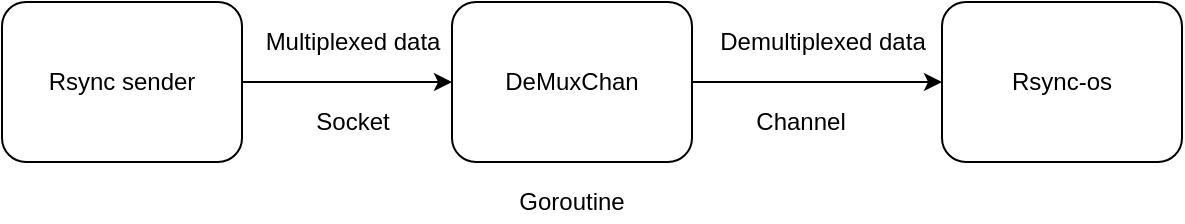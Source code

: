 <mxfile version="13.4.2" type="device"><diagram id="C5RBs43oDa-KdzZeNtuy" name="Page-1"><mxGraphModel dx="1422" dy="766" grid="1" gridSize="10" guides="1" tooltips="1" connect="1" arrows="1" fold="1" page="1" pageScale="1" pageWidth="827" pageHeight="1169" math="0" shadow="0"><root><mxCell id="WIyWlLk6GJQsqaUBKTNV-0"/><mxCell id="WIyWlLk6GJQsqaUBKTNV-1" parent="WIyWlLk6GJQsqaUBKTNV-0"/><mxCell id="5tBhk-nLBUUozVDURcHJ-3" value="" style="edgeStyle=orthogonalEdgeStyle;rounded=0;orthogonalLoop=1;jettySize=auto;html=1;" parent="WIyWlLk6GJQsqaUBKTNV-1" source="WIyWlLk6GJQsqaUBKTNV-3" target="5tBhk-nLBUUozVDURcHJ-2" edge="1"><mxGeometry relative="1" as="geometry"/></mxCell><mxCell id="WIyWlLk6GJQsqaUBKTNV-3" value="Rsync sender" style="rounded=1;whiteSpace=wrap;html=1;fontSize=12;glass=0;strokeWidth=1;shadow=0;" parent="WIyWlLk6GJQsqaUBKTNV-1" vertex="1"><mxGeometry x="40" y="220" width="120" height="80" as="geometry"/></mxCell><mxCell id="5tBhk-nLBUUozVDURcHJ-1" value="Rsync-os" style="rounded=1;whiteSpace=wrap;html=1;fontSize=12;glass=0;strokeWidth=1;shadow=0;" parent="WIyWlLk6GJQsqaUBKTNV-1" vertex="1"><mxGeometry x="510" y="220" width="120" height="80" as="geometry"/></mxCell><mxCell id="5tBhk-nLBUUozVDURcHJ-4" value="" style="edgeStyle=orthogonalEdgeStyle;rounded=0;orthogonalLoop=1;jettySize=auto;html=1;" parent="WIyWlLk6GJQsqaUBKTNV-1" source="5tBhk-nLBUUozVDURcHJ-2" target="5tBhk-nLBUUozVDURcHJ-1" edge="1"><mxGeometry relative="1" as="geometry"/></mxCell><mxCell id="5tBhk-nLBUUozVDURcHJ-2" value="DeMuxChan" style="rounded=1;whiteSpace=wrap;html=1;fontSize=12;glass=0;strokeWidth=1;shadow=0;" parent="WIyWlLk6GJQsqaUBKTNV-1" vertex="1"><mxGeometry x="265" y="220" width="120" height="80" as="geometry"/></mxCell><mxCell id="5tBhk-nLBUUozVDURcHJ-5" value="Goroutine" style="text;html=1;strokeColor=none;fillColor=none;align=center;verticalAlign=middle;whiteSpace=wrap;rounded=0;" parent="WIyWlLk6GJQsqaUBKTNV-1" vertex="1"><mxGeometry x="295" y="310" width="60" height="20" as="geometry"/></mxCell><mxCell id="5tBhk-nLBUUozVDURcHJ-7" value="Socket" style="text;html=1;align=center;verticalAlign=middle;resizable=0;points=[];autosize=1;" parent="WIyWlLk6GJQsqaUBKTNV-1" vertex="1"><mxGeometry x="190" y="270" width="50" height="20" as="geometry"/></mxCell><mxCell id="5tBhk-nLBUUozVDURcHJ-8" value="Channel" style="text;html=1;align=center;verticalAlign=middle;resizable=0;points=[];autosize=1;" parent="WIyWlLk6GJQsqaUBKTNV-1" vertex="1"><mxGeometry x="409" y="270" width="60" height="20" as="geometry"/></mxCell><mxCell id="5tBhk-nLBUUozVDURcHJ-9" value="Multiplexed data" style="text;html=1;align=center;verticalAlign=middle;resizable=0;points=[];autosize=1;" parent="WIyWlLk6GJQsqaUBKTNV-1" vertex="1"><mxGeometry x="165" y="230" width="100" height="20" as="geometry"/></mxCell><mxCell id="5tBhk-nLBUUozVDURcHJ-10" value="Demultiplexed data" style="text;html=1;align=center;verticalAlign=middle;resizable=0;points=[];autosize=1;" parent="WIyWlLk6GJQsqaUBKTNV-1" vertex="1"><mxGeometry x="390" y="230" width="120" height="20" as="geometry"/></mxCell></root></mxGraphModel></diagram></mxfile>